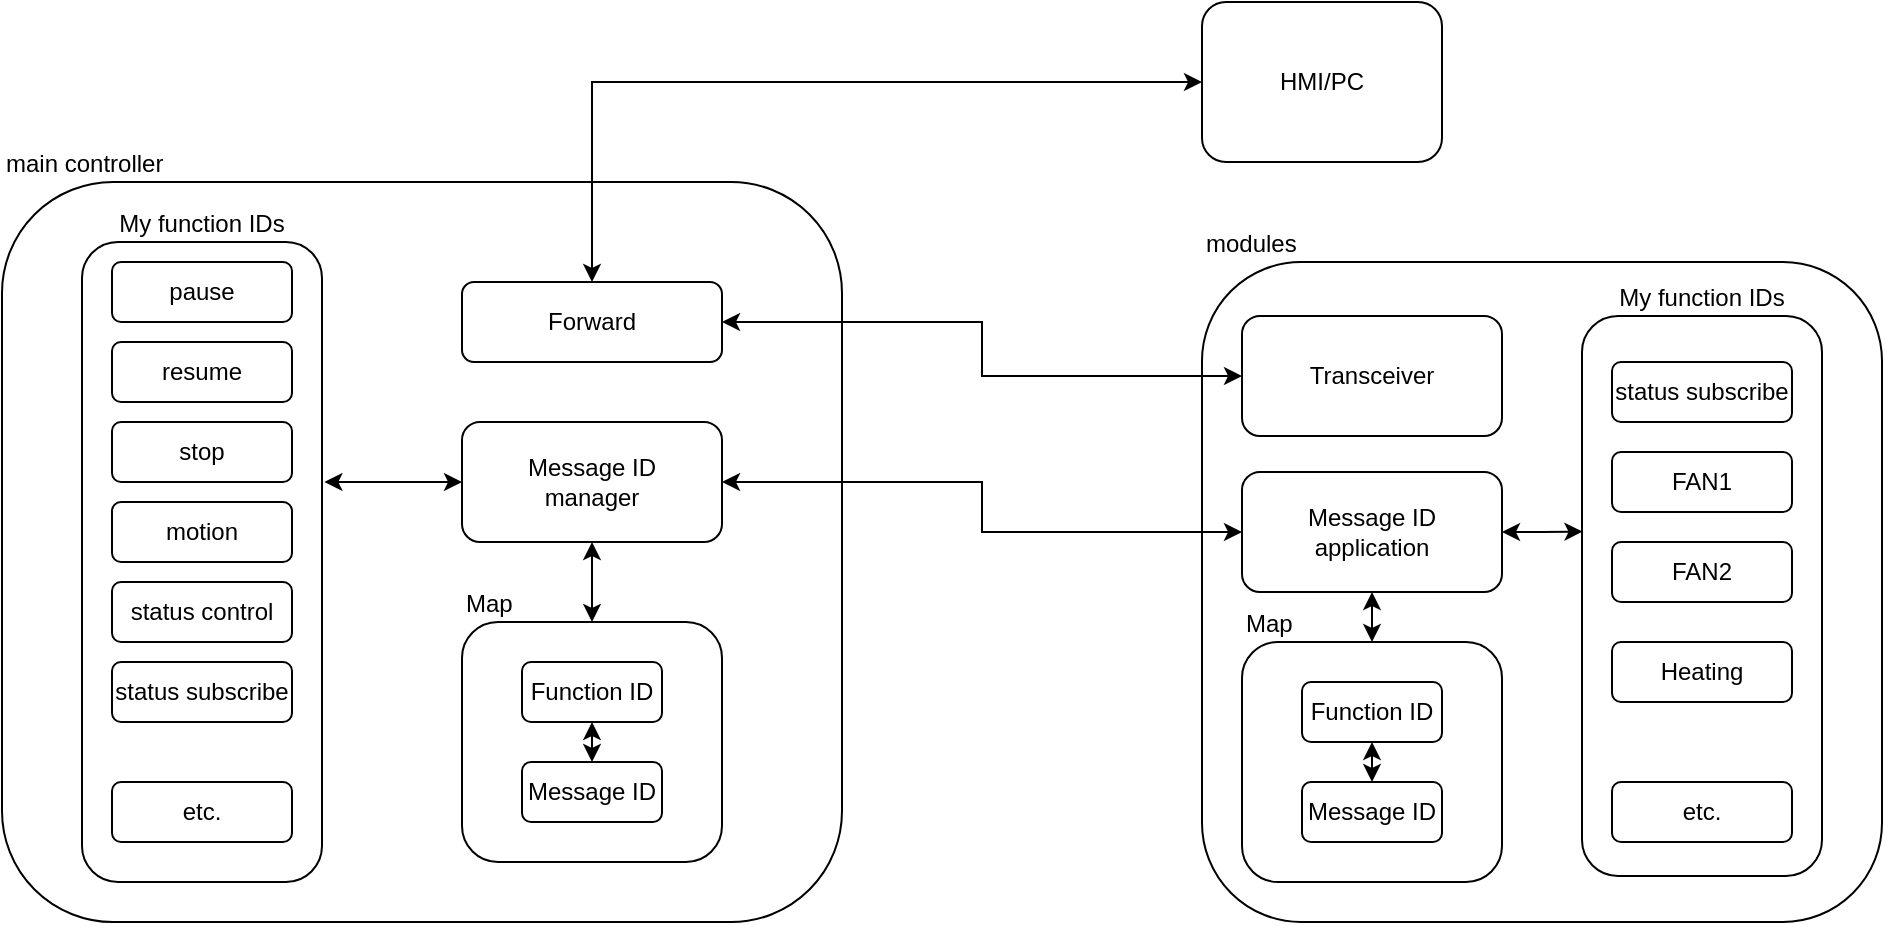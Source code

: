 <mxfile version="13.6.5" pages="2">
    <diagram id="6hGFLwfOUW9BJ-s0fimq" name="diagram">
        <mxGraphModel dx="759" dy="896" grid="1" gridSize="10" guides="1" tooltips="1" connect="1" arrows="1" fold="1" page="1" pageScale="1" pageWidth="1169" pageHeight="1654" math="0" shadow="0">
            <root>
                <mxCell id="0"/>
                <mxCell id="1" parent="0"/>
                <mxCell id="2" value="main controller" style="shape=ext;rounded=1;html=1;whiteSpace=wrap;labelPosition=center;verticalLabelPosition=top;align=left;verticalAlign=bottom;" parent="1" vertex="1">
                    <mxGeometry x="110" y="290" width="420" height="370" as="geometry"/>
                </mxCell>
                <mxCell id="3" value="Map" style="shape=ext;rounded=1;html=1;whiteSpace=wrap;align=left;labelPosition=center;verticalLabelPosition=top;verticalAlign=bottom;" parent="1" vertex="1">
                    <mxGeometry x="340" y="510" width="130" height="120" as="geometry"/>
                </mxCell>
                <mxCell id="4" value="Function ID" style="shape=ext;rounded=1;html=1;whiteSpace=wrap;align=center;" parent="1" vertex="1">
                    <mxGeometry x="370" y="530" width="70" height="30" as="geometry"/>
                </mxCell>
                <mxCell id="5" value="My function IDs" style="shape=ext;rounded=1;html=1;whiteSpace=wrap;align=center;labelPosition=center;verticalLabelPosition=top;verticalAlign=bottom;" parent="1" vertex="1">
                    <mxGeometry x="150" y="320" width="120" height="320" as="geometry"/>
                </mxCell>
                <mxCell id="9" style="edgeStyle=none;rounded=0;orthogonalLoop=1;jettySize=auto;html=1;exitX=0.5;exitY=0;exitDx=0;exitDy=0;entryX=0.5;entryY=1;entryDx=0;entryDy=0;startArrow=classic;startFill=1;" parent="1" source="6" target="4" edge="1">
                    <mxGeometry relative="1" as="geometry"/>
                </mxCell>
                <mxCell id="6" value="Message ID" style="shape=ext;rounded=1;html=1;whiteSpace=wrap;align=center;" parent="1" vertex="1">
                    <mxGeometry x="370" y="580" width="70" height="30" as="geometry"/>
                </mxCell>
                <mxCell id="12" value="Forward" style="shape=ext;rounded=1;html=1;whiteSpace=wrap;align=center;labelPosition=center;verticalLabelPosition=middle;verticalAlign=middle;" parent="1" vertex="1">
                    <mxGeometry x="340" y="340" width="130" height="40" as="geometry"/>
                </mxCell>
                <mxCell id="13" value="pause" style="shape=ext;rounded=1;html=1;whiteSpace=wrap;align=center;" parent="1" vertex="1">
                    <mxGeometry x="165" y="330" width="90" height="30" as="geometry"/>
                </mxCell>
                <mxCell id="15" value="stop" style="shape=ext;rounded=1;html=1;whiteSpace=wrap;align=center;" parent="1" vertex="1">
                    <mxGeometry x="165" y="410" width="90" height="30" as="geometry"/>
                </mxCell>
                <mxCell id="19" value="etc." style="shape=ext;rounded=1;html=1;whiteSpace=wrap;align=center;" parent="1" vertex="1">
                    <mxGeometry x="165" y="590" width="90" height="30" as="geometry"/>
                </mxCell>
                <mxCell id="20" value="resume" style="shape=ext;rounded=1;html=1;whiteSpace=wrap;align=center;" parent="1" vertex="1">
                    <mxGeometry x="165" y="370" width="90" height="30" as="geometry"/>
                </mxCell>
                <mxCell id="21" value="motion" style="shape=ext;rounded=1;html=1;whiteSpace=wrap;align=center;" parent="1" vertex="1">
                    <mxGeometry x="165" y="450" width="90" height="30" as="geometry"/>
                </mxCell>
                <mxCell id="22" value="status control" style="shape=ext;rounded=1;html=1;whiteSpace=wrap;align=center;" parent="1" vertex="1">
                    <mxGeometry x="165" y="490" width="90" height="30" as="geometry"/>
                </mxCell>
                <mxCell id="23" value="status subscribe" style="shape=ext;rounded=1;html=1;whiteSpace=wrap;align=center;" parent="1" vertex="1">
                    <mxGeometry x="165" y="530" width="90" height="30" as="geometry"/>
                </mxCell>
                <mxCell id="55" style="edgeStyle=orthogonalEdgeStyle;rounded=0;orthogonalLoop=1;jettySize=auto;html=1;exitX=0.5;exitY=1;exitDx=0;exitDy=0;entryX=0.5;entryY=0;entryDx=0;entryDy=0;startArrow=classic;startFill=1;" parent="1" source="24" target="3" edge="1">
                    <mxGeometry relative="1" as="geometry"/>
                </mxCell>
                <mxCell id="56" style="edgeStyle=orthogonalEdgeStyle;rounded=0;orthogonalLoop=1;jettySize=auto;html=1;exitX=0;exitY=0.5;exitDx=0;exitDy=0;entryX=1.01;entryY=0.375;entryDx=0;entryDy=0;entryPerimeter=0;startArrow=classic;startFill=1;" parent="1" source="24" target="5" edge="1">
                    <mxGeometry relative="1" as="geometry"/>
                </mxCell>
                <mxCell id="24" value="Message ID&lt;br&gt;manager" style="shape=ext;rounded=1;html=1;whiteSpace=wrap;align=center;labelPosition=center;verticalLabelPosition=middle;verticalAlign=middle;" parent="1" vertex="1">
                    <mxGeometry x="340" y="410" width="130" height="60" as="geometry"/>
                </mxCell>
                <mxCell id="26" value="modules" style="shape=ext;rounded=1;html=1;whiteSpace=wrap;labelPosition=center;verticalLabelPosition=top;align=left;verticalAlign=bottom;" parent="1" vertex="1">
                    <mxGeometry x="710" y="330" width="340" height="330" as="geometry"/>
                </mxCell>
                <mxCell id="27" value="My function IDs" style="shape=ext;rounded=1;html=1;whiteSpace=wrap;align=center;labelPosition=center;verticalLabelPosition=top;verticalAlign=bottom;" parent="1" vertex="1">
                    <mxGeometry x="900" y="357" width="120" height="280" as="geometry"/>
                </mxCell>
                <mxCell id="30" value="etc." style="shape=ext;rounded=1;html=1;whiteSpace=wrap;align=center;" parent="1" vertex="1">
                    <mxGeometry x="915" y="590" width="90" height="30" as="geometry"/>
                </mxCell>
                <mxCell id="31" value="status subscribe" style="shape=ext;rounded=1;html=1;whiteSpace=wrap;align=center;" parent="1" vertex="1">
                    <mxGeometry x="915" y="380" width="90" height="30" as="geometry"/>
                </mxCell>
                <mxCell id="32" value="Heating" style="shape=ext;rounded=1;html=1;whiteSpace=wrap;align=center;" parent="1" vertex="1">
                    <mxGeometry x="915" y="520" width="90" height="30" as="geometry"/>
                </mxCell>
                <mxCell id="36" value="Map" style="shape=ext;rounded=1;html=1;whiteSpace=wrap;align=left;labelPosition=center;verticalLabelPosition=top;verticalAlign=bottom;" parent="1" vertex="1">
                    <mxGeometry x="730" y="520" width="130" height="120" as="geometry"/>
                </mxCell>
                <mxCell id="54" style="edgeStyle=orthogonalEdgeStyle;rounded=0;orthogonalLoop=1;jettySize=auto;html=1;exitX=0.5;exitY=1;exitDx=0;exitDy=0;entryX=0.5;entryY=0;entryDx=0;entryDy=0;startArrow=classic;startFill=1;" parent="1" source="37" target="38" edge="1">
                    <mxGeometry relative="1" as="geometry"/>
                </mxCell>
                <mxCell id="37" value="Function ID" style="shape=ext;rounded=1;html=1;whiteSpace=wrap;align=center;" parent="1" vertex="1">
                    <mxGeometry x="760" y="540" width="70" height="30" as="geometry"/>
                </mxCell>
                <mxCell id="38" value="Message ID" style="shape=ext;rounded=1;html=1;whiteSpace=wrap;align=center;" parent="1" vertex="1">
                    <mxGeometry x="760" y="590" width="70" height="30" as="geometry"/>
                </mxCell>
                <mxCell id="57" style="edgeStyle=orthogonalEdgeStyle;rounded=0;orthogonalLoop=1;jettySize=auto;html=1;exitX=0.5;exitY=1;exitDx=0;exitDy=0;entryX=0.5;entryY=0;entryDx=0;entryDy=0;startArrow=classic;startFill=1;" parent="1" source="39" target="36" edge="1">
                    <mxGeometry relative="1" as="geometry"/>
                </mxCell>
                <mxCell id="59" style="edgeStyle=orthogonalEdgeStyle;rounded=0;orthogonalLoop=1;jettySize=auto;html=1;exitX=1;exitY=0.5;exitDx=0;exitDy=0;entryX=0.002;entryY=0.385;entryDx=0;entryDy=0;entryPerimeter=0;startArrow=classic;startFill=1;" parent="1" source="39" target="27" edge="1">
                    <mxGeometry relative="1" as="geometry"/>
                </mxCell>
                <mxCell id="39" value="Message ID&lt;br&gt;application" style="shape=ext;rounded=1;html=1;whiteSpace=wrap;align=center;labelPosition=center;verticalLabelPosition=middle;verticalAlign=middle;" parent="1" vertex="1">
                    <mxGeometry x="730" y="435" width="130" height="60" as="geometry"/>
                </mxCell>
                <mxCell id="40" value="Transceiver" style="shape=ext;rounded=1;html=1;whiteSpace=wrap;align=center;labelPosition=center;verticalLabelPosition=middle;verticalAlign=middle;" parent="1" vertex="1">
                    <mxGeometry x="730" y="357" width="130" height="60" as="geometry"/>
                </mxCell>
                <mxCell id="48" style="edgeStyle=orthogonalEdgeStyle;rounded=0;orthogonalLoop=1;jettySize=auto;html=1;exitX=0;exitY=0.5;exitDx=0;exitDy=0;startArrow=classic;startFill=1;" parent="1" source="45" target="12" edge="1">
                    <mxGeometry relative="1" as="geometry"/>
                </mxCell>
                <mxCell id="45" value="HMI/PC" style="shape=ext;rounded=1;html=1;whiteSpace=wrap;align=center;" parent="1" vertex="1">
                    <mxGeometry x="710" y="200" width="120" height="80" as="geometry"/>
                </mxCell>
                <mxCell id="47" style="edgeStyle=orthogonalEdgeStyle;rounded=0;orthogonalLoop=1;jettySize=auto;html=1;exitX=1;exitY=0.5;exitDx=0;exitDy=0;entryX=0;entryY=0.5;entryDx=0;entryDy=0;startArrow=classic;startFill=1;" parent="1" source="12" target="40" edge="1">
                    <mxGeometry relative="1" as="geometry"/>
                </mxCell>
                <mxCell id="50" value="FAN1" style="shape=ext;rounded=1;html=1;whiteSpace=wrap;align=center;" parent="1" vertex="1">
                    <mxGeometry x="915" y="425" width="90" height="30" as="geometry"/>
                </mxCell>
                <mxCell id="52" value="FAN2" style="shape=ext;rounded=1;html=1;whiteSpace=wrap;align=center;" parent="1" vertex="1">
                    <mxGeometry x="915" y="470" width="90" height="30" as="geometry"/>
                </mxCell>
                <mxCell id="60" style="edgeStyle=orthogonalEdgeStyle;rounded=0;orthogonalLoop=1;jettySize=auto;html=1;exitX=1;exitY=0.5;exitDx=0;exitDy=0;entryX=0;entryY=0.5;entryDx=0;entryDy=0;startArrow=classic;startFill=1;" parent="1" source="24" target="39" edge="1">
                    <mxGeometry relative="1" as="geometry"/>
                </mxCell>
            </root>
        </mxGraphModel>
    </diagram>
    <diagram id="VowOgIezj9g2hc50daw6" name="MC">
        <mxGraphModel dx="361" dy="427" grid="1" gridSize="10" guides="1" tooltips="1" connect="1" arrows="1" fold="1" page="1" pageScale="1" pageWidth="1654" pageHeight="1169" math="0" shadow="0">
            <root>
                <mxCell id="pMmG9ZlRN9Pr0N_6xyBW-0"/>
                <mxCell id="pMmG9ZlRN9Pr0N_6xyBW-1" parent="pMmG9ZlRN9Pr0N_6xyBW-0"/>
                <mxCell id="_TjGPpLh43Zhuwlae4S1-2" value="can host" style="swimlane;fontStyle=1;align=center;verticalAlign=top;childLayout=stackLayout;horizontal=1;startSize=26;horizontalStack=0;resizeParent=1;resizeParentMax=0;resizeLast=0;collapsible=1;marginBottom=0;" parent="pMmG9ZlRN9Pr0N_6xyBW-1" vertex="1">
                    <mxGeometry x="230" y="20" width="290" height="190" as="geometry"/>
                </mxCell>
                <mxCell id="_TjGPpLh43Zhuwlae4S1-3" value="+ Init(): " style="text;strokeColor=none;fillColor=none;align=left;verticalAlign=top;spacingLeft=4;spacingRight=4;overflow=hidden;rotatable=0;points=[[0,0.5],[1,0.5]];portConstraint=eastwest;" parent="_TjGPpLh43Zhuwlae4S1-2" vertex="1">
                    <mxGeometry y="26" width="290" height="26" as="geometry"/>
                </mxCell>
                <mxCell id="_TjGPpLh43Zhuwlae4S1-8" value="+ Init(): " style="text;strokeColor=none;fillColor=none;align=left;verticalAlign=top;spacingLeft=4;spacingRight=4;overflow=hidden;rotatable=0;points=[[0,0.5],[1,0.5]];portConstraint=eastwest;" parent="_TjGPpLh43Zhuwlae4S1-2" vertex="1">
                    <mxGeometry y="52" width="290" height="26" as="geometry"/>
                </mxCell>
                <mxCell id="_TjGPpLh43Zhuwlae4S1-9" value="+ Init(): " style="text;strokeColor=none;fillColor=none;align=left;verticalAlign=top;spacingLeft=4;spacingRight=4;overflow=hidden;rotatable=0;points=[[0,0.5],[1,0.5]];portConstraint=eastwest;" parent="_TjGPpLh43Zhuwlae4S1-2" vertex="1">
                    <mxGeometry y="78" width="290" height="26" as="geometry"/>
                </mxCell>
                <mxCell id="_TjGPpLh43Zhuwlae4S1-4" value="" style="line;strokeWidth=1;fillColor=none;align=left;verticalAlign=middle;spacingTop=-1;spacingLeft=3;spacingRight=3;rotatable=0;labelPosition=right;points=[];portConstraint=eastwest;" parent="_TjGPpLh43Zhuwlae4S1-2" vertex="1">
                    <mxGeometry y="104" width="290" height="8" as="geometry"/>
                </mxCell>
                <mxCell id="_TjGPpLh43Zhuwlae4S1-5" value="+ Init(void): void" style="text;strokeColor=none;fillColor=none;align=left;verticalAlign=top;spacingLeft=4;spacingRight=4;overflow=hidden;rotatable=0;points=[[0,0.5],[1,0.5]];portConstraint=eastwest;" parent="_TjGPpLh43Zhuwlae4S1-2" vertex="1">
                    <mxGeometry y="112" width="290" height="26" as="geometry"/>
                </mxCell>
                <mxCell id="_TjGPpLh43Zhuwlae4S1-6" value="+ SendStdMessage(type): type" style="text;strokeColor=none;fillColor=none;align=left;verticalAlign=top;spacingLeft=4;spacingRight=4;overflow=hidden;rotatable=0;points=[[0,0.5],[1,0.5]];portConstraint=eastwest;" parent="_TjGPpLh43Zhuwlae4S1-2" vertex="1">
                    <mxGeometry y="138" width="290" height="26" as="geometry"/>
                </mxCell>
                <mxCell id="_TjGPpLh43Zhuwlae4S1-7" value="+ method(type): type" style="text;strokeColor=none;fillColor=none;align=left;verticalAlign=top;spacingLeft=4;spacingRight=4;overflow=hidden;rotatable=0;points=[[0,0.5],[1,0.5]];portConstraint=eastwest;" parent="_TjGPpLh43Zhuwlae4S1-2" vertex="1">
                    <mxGeometry y="164" width="290" height="26" as="geometry"/>
                </mxCell>
                <mxCell id="iUo90XxxAvVlTa00yoRx-0" value="can channel" style="rounded=1;whiteSpace=wrap;html=1;align=center;labelPosition=center;verticalLabelPosition=top;verticalAlign=bottom;" parent="pMmG9ZlRN9Pr0N_6xyBW-1" vertex="1">
                    <mxGeometry x="180" y="410" width="120" height="230" as="geometry"/>
                </mxCell>
                <mxCell id="iUo90XxxAvVlTa00yoRx-1" value="module server:&lt;br&gt;can host" style="rounded=1;whiteSpace=wrap;html=1;align=center;labelPosition=center;verticalLabelPosition=top;verticalAlign=bottom;" parent="pMmG9ZlRN9Pr0N_6xyBW-1" vertex="1">
                    <mxGeometry x="450" y="370" width="140" height="260" as="geometry"/>
                </mxCell>
                <mxCell id="_TjGPpLh43Zhuwlae4S1-0" value="module client:&lt;br&gt;linear" style="rounded=1;whiteSpace=wrap;html=1;align=center;labelPosition=center;verticalLabelPosition=top;verticalAlign=bottom;" parent="pMmG9ZlRN9Pr0N_6xyBW-1" vertex="1">
                    <mxGeometry x="780" y="385" width="120" height="230" as="geometry"/>
                </mxCell>
            </root>
        </mxGraphModel>
    </diagram>
</mxfile>